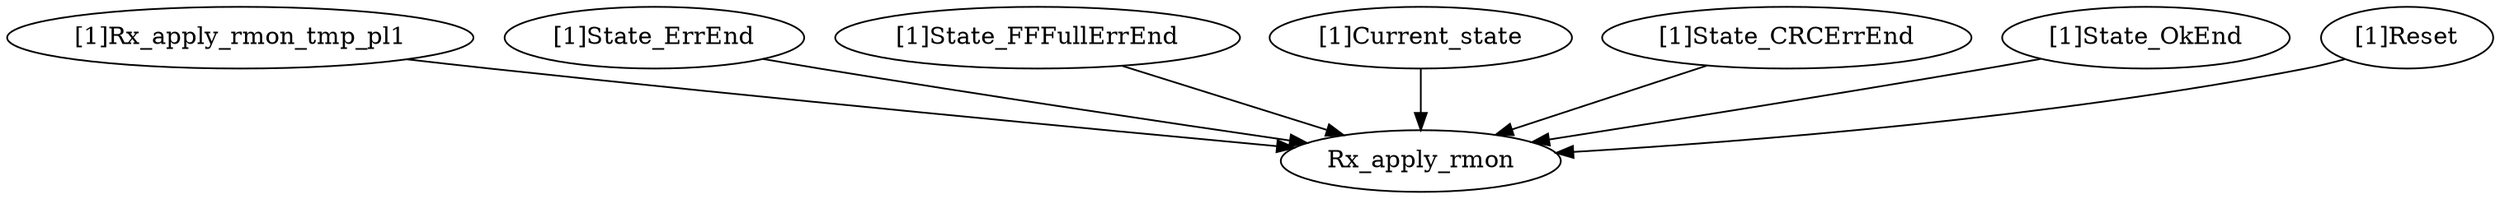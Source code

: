 strict digraph "" {
	"[1]Rx_apply_rmon_tmp_pl1"	 [complexity=1,
		importance=0.0510731200421,
		rank=0.0510731200421];
	Rx_apply_rmon	 [complexity=0,
		importance=0.029246242984,
		rank=0.0];
	"[1]Rx_apply_rmon_tmp_pl1" -> Rx_apply_rmon;
	"[1]State_ErrEnd"	 [complexity=8,
		importance=0.0709047010643,
		rank=0.00886308763304];
	"[1]State_ErrEnd" -> Rx_apply_rmon;
	"[1]State_FFFullErrEnd"	 [complexity=8,
		importance=0.0709047010643,
		rank=0.00886308763304];
	"[1]State_FFFullErrEnd" -> Rx_apply_rmon;
	"[1]Current_state"	 [complexity=8,
		importance=0.263106077052,
		rank=0.0328882596315];
	"[1]Current_state" -> Rx_apply_rmon;
	"[1]State_CRCErrEnd"	 [complexity=8,
		importance=0.0709047010643,
		rank=0.00886308763304];
	"[1]State_CRCErrEnd" -> Rx_apply_rmon;
	"[1]State_OkEnd"	 [complexity=8,
		importance=0.0709047010643,
		rank=0.00886308763304];
	"[1]State_OkEnd" -> Rx_apply_rmon;
	"[1]Reset"	 [complexity=1,
		importance=0.100150944048,
		rank=0.100150944048];
	"[1]Reset" -> Rx_apply_rmon;
}
